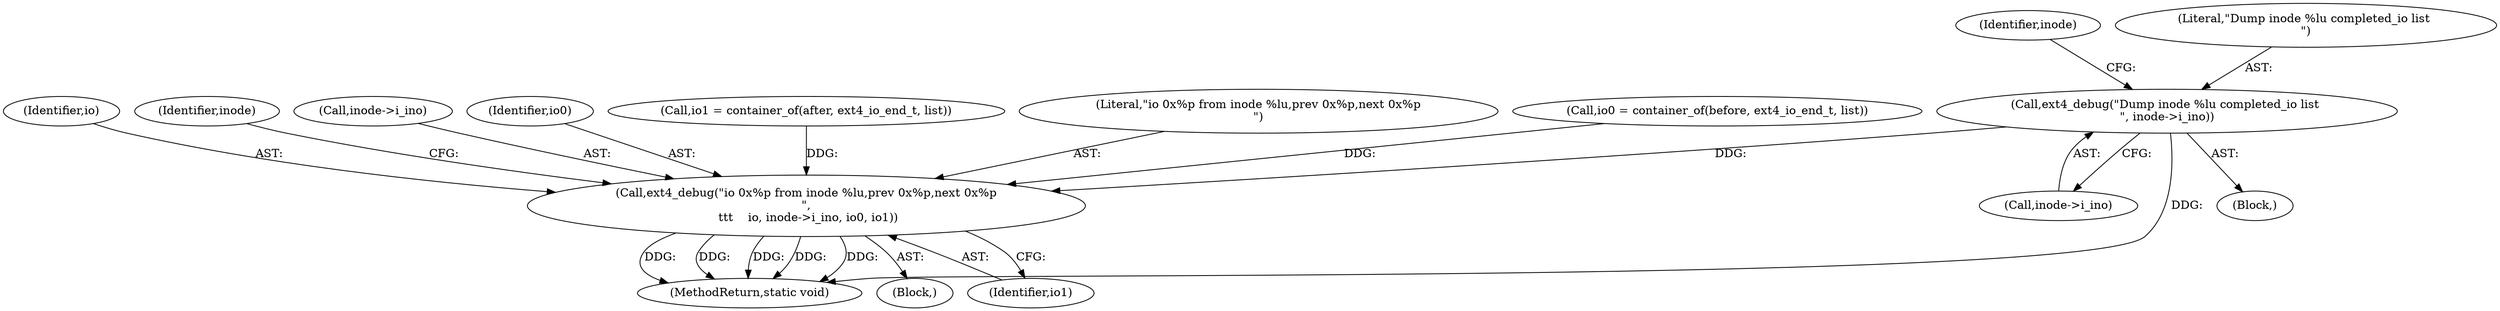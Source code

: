 digraph "0_linux_744692dc059845b2a3022119871846e74d4f6e11_2@pointer" {
"1000124" [label="(Call,ext4_debug(\"Dump inode %lu completed_io list \n\", inode->i_ino))"];
"1000165" [label="(Call,ext4_debug(\"io 0x%p from inode %lu,prev 0x%p,next 0x%p\n\",\n \t\t\t    io, inode->i_ino, io0, io1))"];
"1000133" [label="(Identifier,inode)"];
"1000180" [label="(MethodReturn,static void)"];
"1000165" [label="(Call,ext4_debug(\"io 0x%p from inode %lu,prev 0x%p,next 0x%p\n\",\n \t\t\t    io, inode->i_ino, io0, io1))"];
"1000168" [label="(Call,inode->i_ino)"];
"1000171" [label="(Identifier,io0)"];
"1000159" [label="(Call,io1 = container_of(after, ext4_io_end_t, list))"];
"1000166" [label="(Literal,\"io 0x%p from inode %lu,prev 0x%p,next 0x%p\n\")"];
"1000148" [label="(Call,io0 = container_of(before, ext4_io_end_t, list))"];
"1000136" [label="(Block,)"];
"1000126" [label="(Call,inode->i_ino)"];
"1000167" [label="(Identifier,io)"];
"1000172" [label="(Identifier,io1)"];
"1000177" [label="(Identifier,inode)"];
"1000124" [label="(Call,ext4_debug(\"Dump inode %lu completed_io list \n\", inode->i_ino))"];
"1000125" [label="(Literal,\"Dump inode %lu completed_io list \n\")"];
"1000102" [label="(Block,)"];
"1000124" -> "1000102"  [label="AST: "];
"1000124" -> "1000126"  [label="CFG: "];
"1000125" -> "1000124"  [label="AST: "];
"1000126" -> "1000124"  [label="AST: "];
"1000133" -> "1000124"  [label="CFG: "];
"1000124" -> "1000180"  [label="DDG: "];
"1000124" -> "1000165"  [label="DDG: "];
"1000165" -> "1000136"  [label="AST: "];
"1000165" -> "1000172"  [label="CFG: "];
"1000166" -> "1000165"  [label="AST: "];
"1000167" -> "1000165"  [label="AST: "];
"1000168" -> "1000165"  [label="AST: "];
"1000171" -> "1000165"  [label="AST: "];
"1000172" -> "1000165"  [label="AST: "];
"1000177" -> "1000165"  [label="CFG: "];
"1000165" -> "1000180"  [label="DDG: "];
"1000165" -> "1000180"  [label="DDG: "];
"1000165" -> "1000180"  [label="DDG: "];
"1000165" -> "1000180"  [label="DDG: "];
"1000165" -> "1000180"  [label="DDG: "];
"1000148" -> "1000165"  [label="DDG: "];
"1000159" -> "1000165"  [label="DDG: "];
}
